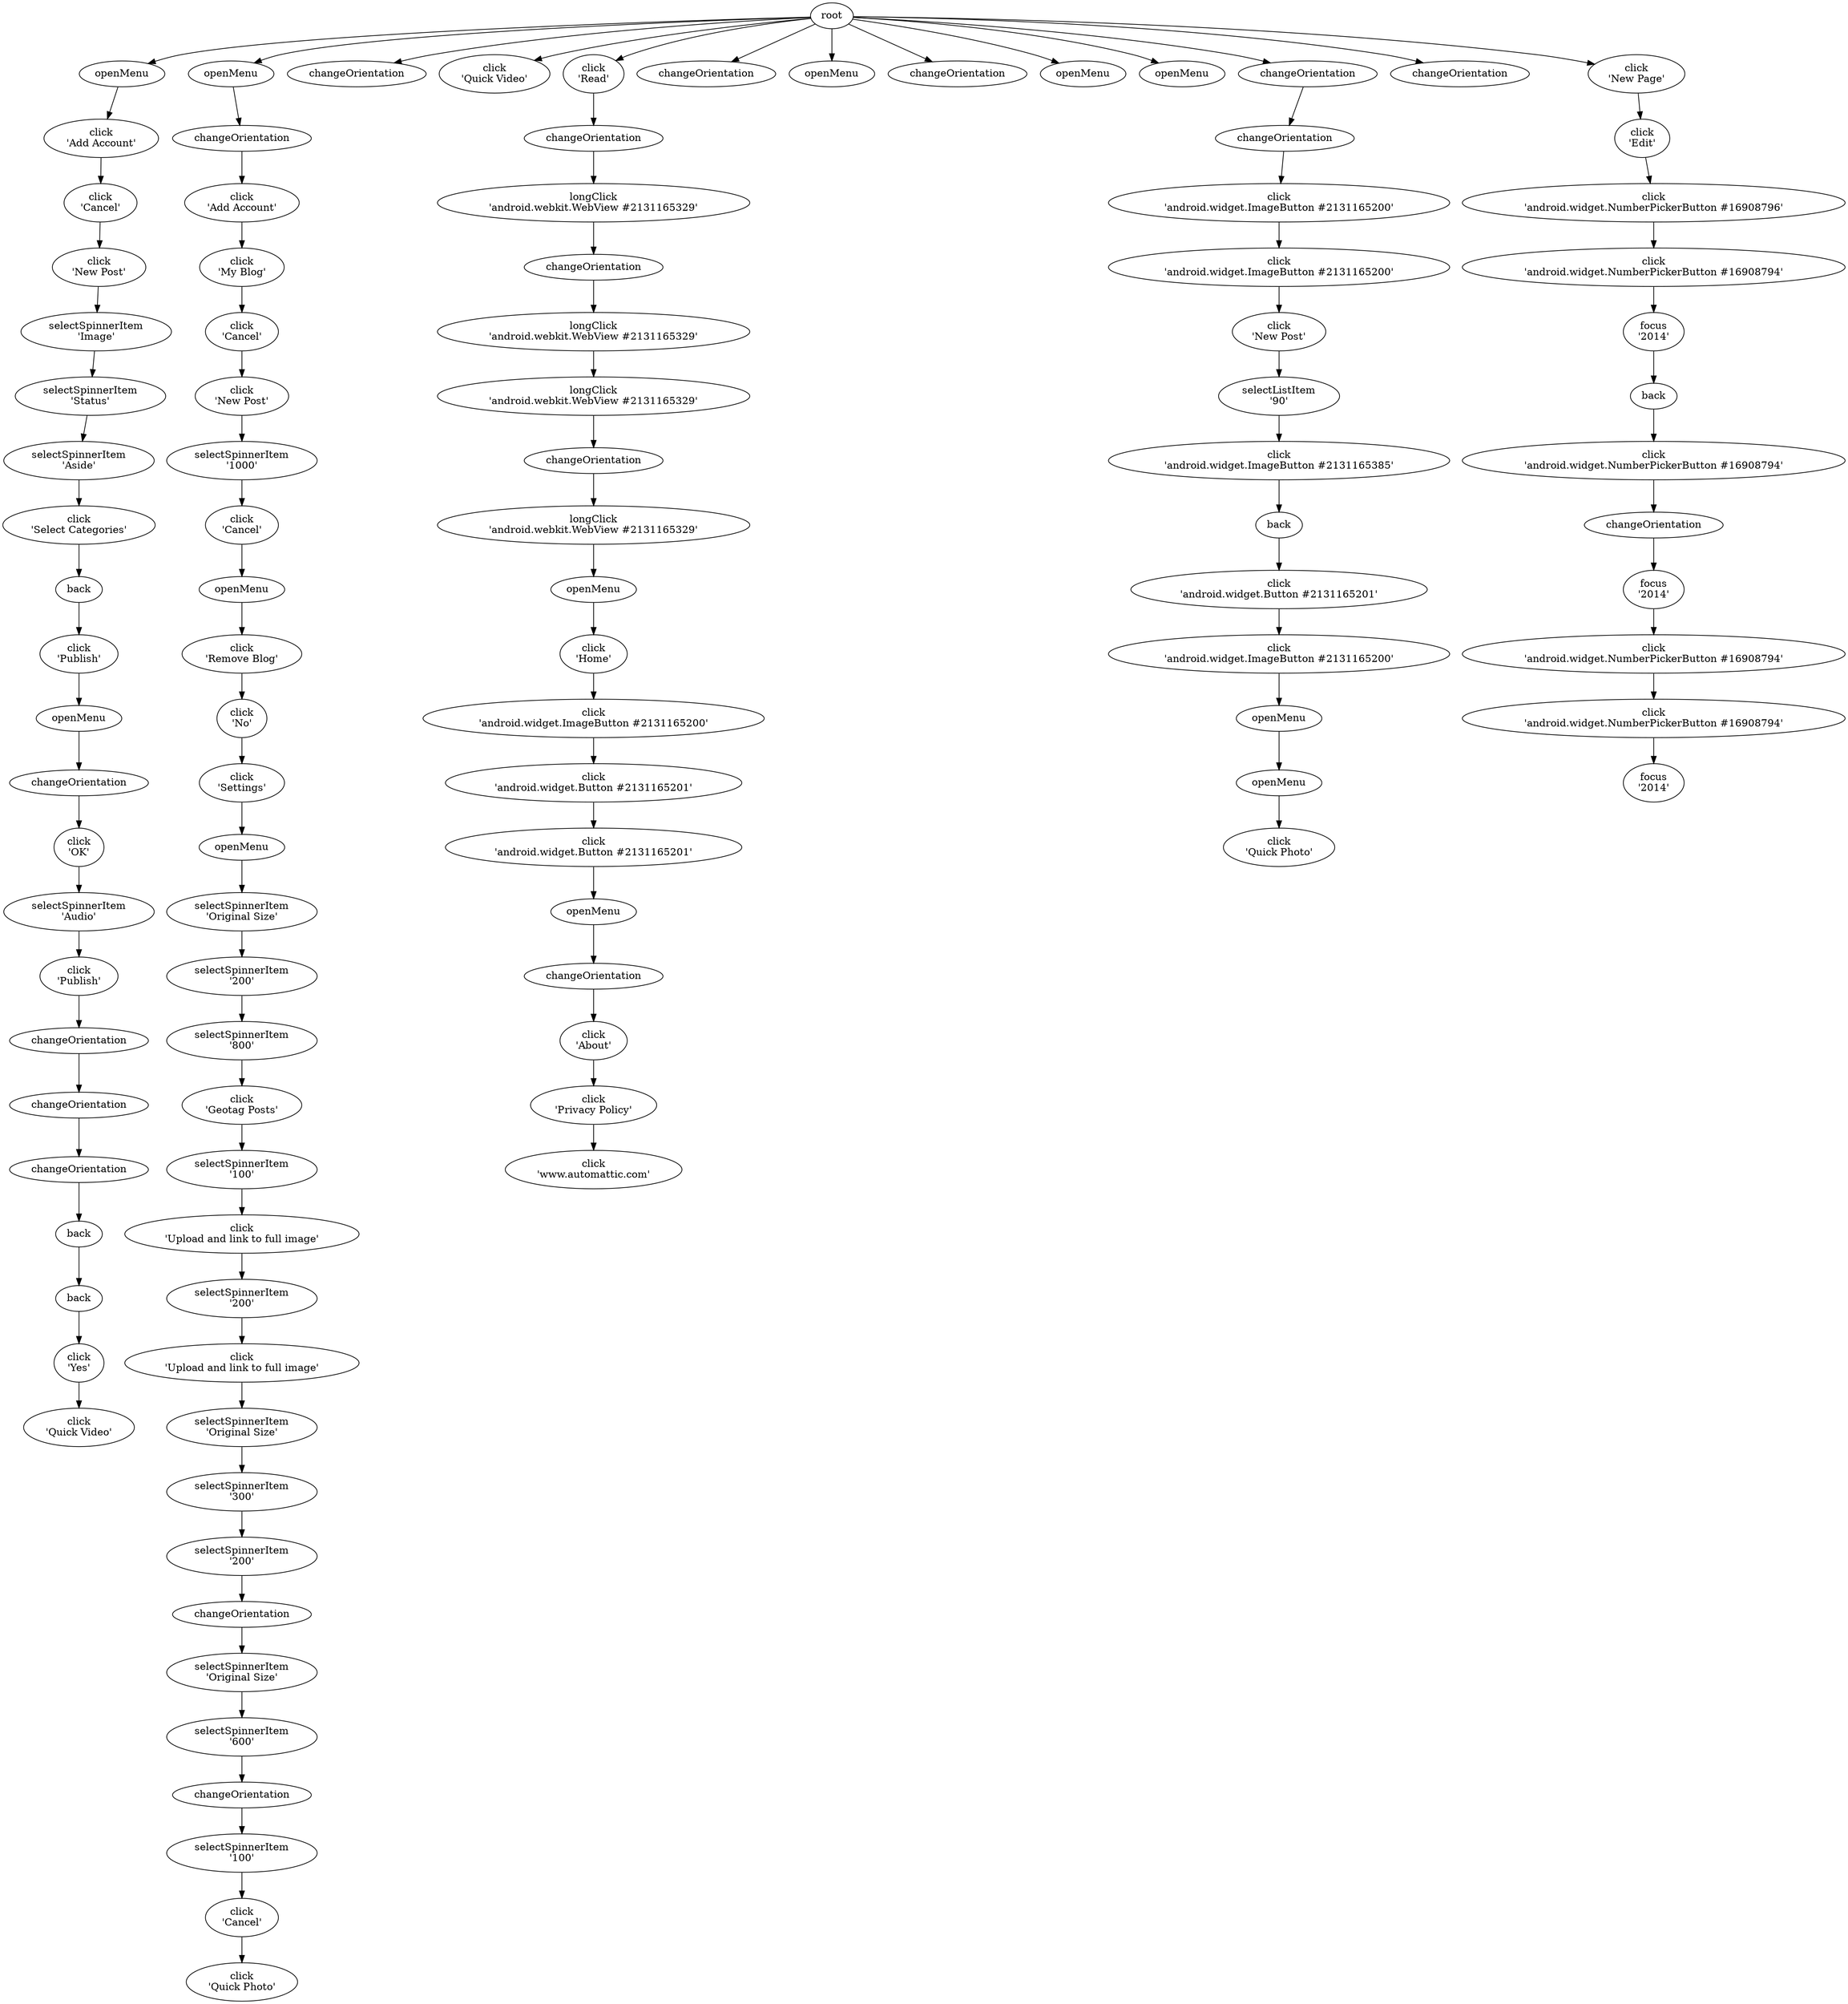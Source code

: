 digraph EFG {

## Edges

	root -> e0;
	e0 -> e2;
	e2 -> e15;
	e15 -> e23;
	e23 -> e43;
	e43 -> e64;
	e64 -> e73;
	e73 -> e88;
	e88 -> e104;
	e104 -> e120;
	e120 -> e126;
	e126 -> e131;
	e131 -> e132;
	e132 -> e140;
	e140 -> e166;
	e166 -> e173;
	e173 -> e177;
	e177 -> e181;
	e181 -> e183;
	e183 -> e200;
	e200 -> e203;
	e203 -> e214;
	root -> e224;
	e224 -> e232;
	e232 -> e233;
	e233 -> e241;
	e241 -> e257;
	e257 -> e264;
	e264 -> e288;
	e288 -> e311;
	e311 -> e330;
	e330 -> e334;
	e334 -> e340;
	e340 -> e354;
	e354 -> e377;
	e377 -> e379;
	e379 -> e400;
	e400 -> e425;
	e425 -> e448;
	e448 -> e456;
	e456 -> e485;
	e485 -> e495;
	e495 -> e523;
	e523 -> e531;
	e531 -> e553;
	e553 -> e571;
	e571 -> e606;
	e606 -> e607;
	e607 -> e631;
	e631 -> e663;
	e663 -> e665;
	e665 -> e697;
	e697 -> e706;
	root -> e719;
	root -> e726;
	root -> e746;
	e746 -> e753;
	e753 -> e754;
	e754 -> e761;
	e761 -> e762;
	e762 -> e766;
	e766 -> e773;
	e773 -> e774;
	e774 -> e780;
	e780 -> e782;
	e782 -> e788;
	e788 -> e805;
	e805 -> e810;
	e810 -> e817;
	e817 -> e825;
	e825 -> e829;
	e829 -> e834;
	e834 -> e841;
	root -> e846;
	root -> e847;
	root -> e850;
	root -> e851;
	root -> e853;
	root -> e856;
	e856 -> e872;
	e872 -> e873;
	e873 -> e889;
	e889 -> e896;
	e896 -> e917;
	e917 -> e936;
	e936 -> e946;
	e946 -> e955;
	e955 -> e964;
	e964 -> e988;
	e988 -> e992;
	e992 -> e1004;
	root -> e1016;
	root -> e1021;
	e1021 -> e1033;
	e1033 -> e1046;
	e1046 -> e1058;
	e1058 -> e1073;
	e1073 -> e1091;
	e1091 -> e1094;
	e1094 -> e1121;
	e1121 -> e1129;
	e1129 -> e1139;
	e1139 -> e1153;
	e1153 -> e1171;

## Nodes

	e340 [label="click\n'No'"];
	e200 [label="back"];
	e531 [label="selectSpinnerItem\n'Original Size'"];
	e1046 [label="click\n'android.widget.NumberPickerButton #16908796'"];
	e203 [label="click\n'Yes'"];
	e964 [label="click\n'android.widget.ImageButton #2131165200'"];
	e88 [label="click\n'Select Categories'"];
	e140 [label="selectSpinnerItem\n'Audio'"];
	e606 [label="changeOrientation"];
	e400 [label="selectSpinnerItem\n'200'"];
	e330 [label="openMenu"];
	e334 [label="click\n'Remove Blog'"];
	e851 [label="openMenu"];
	e850 [label="changeOrientation"];
	e607 [label="selectSpinnerItem\n'Original Size'"];
	e746 [label="click\n'Read'"];
	e1058 [label="click\n'android.widget.NumberPickerButton #16908794'"];
	e856 [label="changeOrientation"];
	e485 [label="click\n'Upload and link to full image'"];
	e853 [label="openMenu"];
	e131 [label="changeOrientation"];
	e132 [label="click\n'OK'"];
	e73 [label="selectSpinnerItem\n'Aside'"];
	e955 [label="click\n'android.widget.Button #2131165201'"];
	e166 [label="click\n'Publish'"];
	e719 [label="changeOrientation"];
	e15 [label="click\n'Cancel'"];
	e126 [label="openMenu"];
	e224 [label="openMenu"];
	e697 [label="click\n'Cancel'"];
	e1021 [label="click\n'New Page'"];
	e495 [label="selectSpinnerItem\n'200'"];
	e841 [label="click\n'www.automattic.com'"];
	e847 [label="openMenu"];
	e1129 [label="focus\n'2014'"];
	e846 [label="changeOrientation"];
	e988 [label="openMenu"];
	e177 [label="changeOrientation"];
	e120 [label="click\n'Publish'"];
	e1121 [label="changeOrientation"];
	e173 [label="changeOrientation"];
	e311 [label="click\n'Cancel'"];
	e1033 [label="click\n'Edit'"];
	e23 [label="click\n'New Post'"];
	e726 [label="click\n'Quick Video'"];
	e1139 [label="click\n'android.widget.NumberPickerButton #16908794'"];
	e181 [label="changeOrientation"];
	e214 [label="click\n'Quick Video'"];
	e183 [label="back"];
	e288 [label="selectSpinnerItem\n'1000'"];
	e834 [label="click\n'Privacy Policy'"];
	e523 [label="click\n'Upload and link to full image'"];
	e425 [label="selectSpinnerItem\n'800'"];
	e817 [label="openMenu"];
	e241 [label="click\n'My Blog'"];
	e810 [label="click\n'android.widget.Button #2131165201'"];
	e1004 [label="click\n'Quick Photo'"];
	e104 [label="back"];
	e1094 [label="click\n'android.widget.NumberPickerButton #16908794'"];
	e917 [label="selectListItem\n'90'"];
	e1091 [label="back"];
	e631 [label="selectSpinnerItem\n'600'"];
	e571 [label="selectSpinnerItem\n'200'"];
	e774 [label="longClick\n'android.webkit.WebView #2131165329'"];
	e773 [label="changeOrientation"];
	e706 [label="click\n'Quick Photo'"];
	e232 [label="changeOrientation"];
	e233 [label="click\n'Add Account'"];
	e788 [label="click\n'android.widget.ImageButton #2131165200'"];
	e829 [label="click\n'About'"];
	e448 [label="click\n'Geotag Posts'"];
	e43 [label="selectSpinnerItem\n'Image'"];
	e1016 [label="changeOrientation"];
	e992 [label="openMenu"];
	e377 [label="openMenu"];
	e825 [label="changeOrientation"];
	e379 [label="selectSpinnerItem\n'Original Size'"];
	e2 [label="click\n'Add Account'"];
	e1153 [label="click\n'android.widget.NumberPickerButton #16908794'"];
	e0 [label="openMenu"];
	e780 [label="openMenu"];
	e782 [label="click\n'Home'"];
	e896 [label="click\n'New Post'"];
	e456 [label="selectSpinnerItem\n'100'"];
	e264 [label="click\n'New Post'"];
	e936 [label="click\n'android.widget.ImageButton #2131165385'"];
	e753 [label="changeOrientation"];
	e754 [label="longClick\n'android.webkit.WebView #2131165329'"];
	e1171 [label="focus\n'2014'"];
	e553 [label="selectSpinnerItem\n'300'"];
	e889 [label="click\n'android.widget.ImageButton #2131165200'"];
	e805 [label="click\n'android.widget.Button #2131165201'"];
	e766 [label="longClick\n'android.webkit.WebView #2131165329'"];
	e872 [label="changeOrientation"];
	e257 [label="click\n'Cancel'"];
	e64 [label="selectSpinnerItem\n'Status'"];
	e873 [label="click\n'android.widget.ImageButton #2131165200'"];
	e946 [label="back"];
	e665 [label="selectSpinnerItem\n'100'"];
	e354 [label="click\n'Settings'"];
	e1073 [label="focus\n'2014'"];
	e663 [label="changeOrientation"];
	e761 [label="changeOrientation"];
	e762 [label="longClick\n'android.webkit.WebView #2131165329'"];

}
